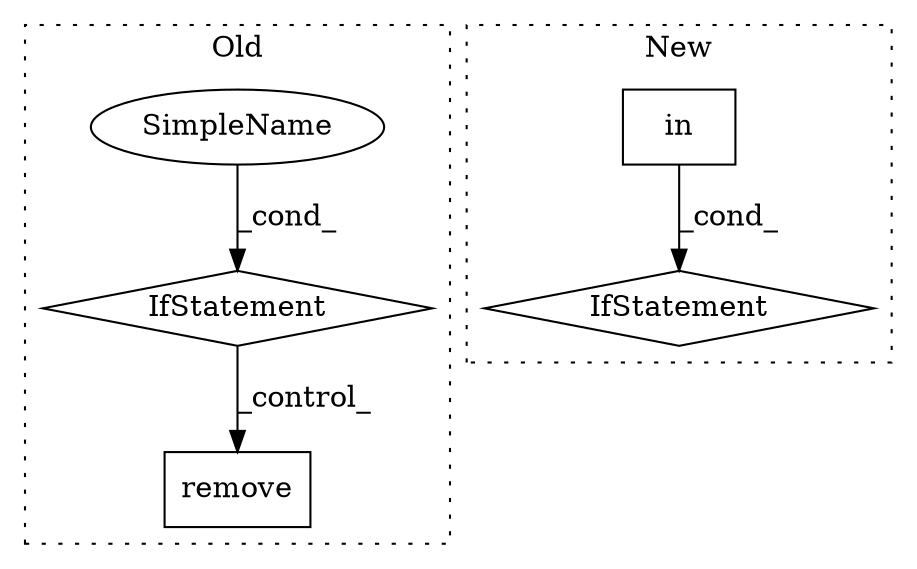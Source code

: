 digraph G {
subgraph cluster0 {
1 [label="remove" a="32" s="17687,17699" l="7,1" shape="box"];
3 [label="IfStatement" a="25" s="17613,17659" l="4,2" shape="diamond"];
4 [label="SimpleName" a="42" s="" l="" shape="ellipse"];
label = "Old";
style="dotted";
}
subgraph cluster1 {
2 [label="in" a="105" s="17797" l="15" shape="box"];
5 [label="IfStatement" a="25" s="17789,17812" l="8,2" shape="diamond"];
label = "New";
style="dotted";
}
2 -> 5 [label="_cond_"];
3 -> 1 [label="_control_"];
4 -> 3 [label="_cond_"];
}